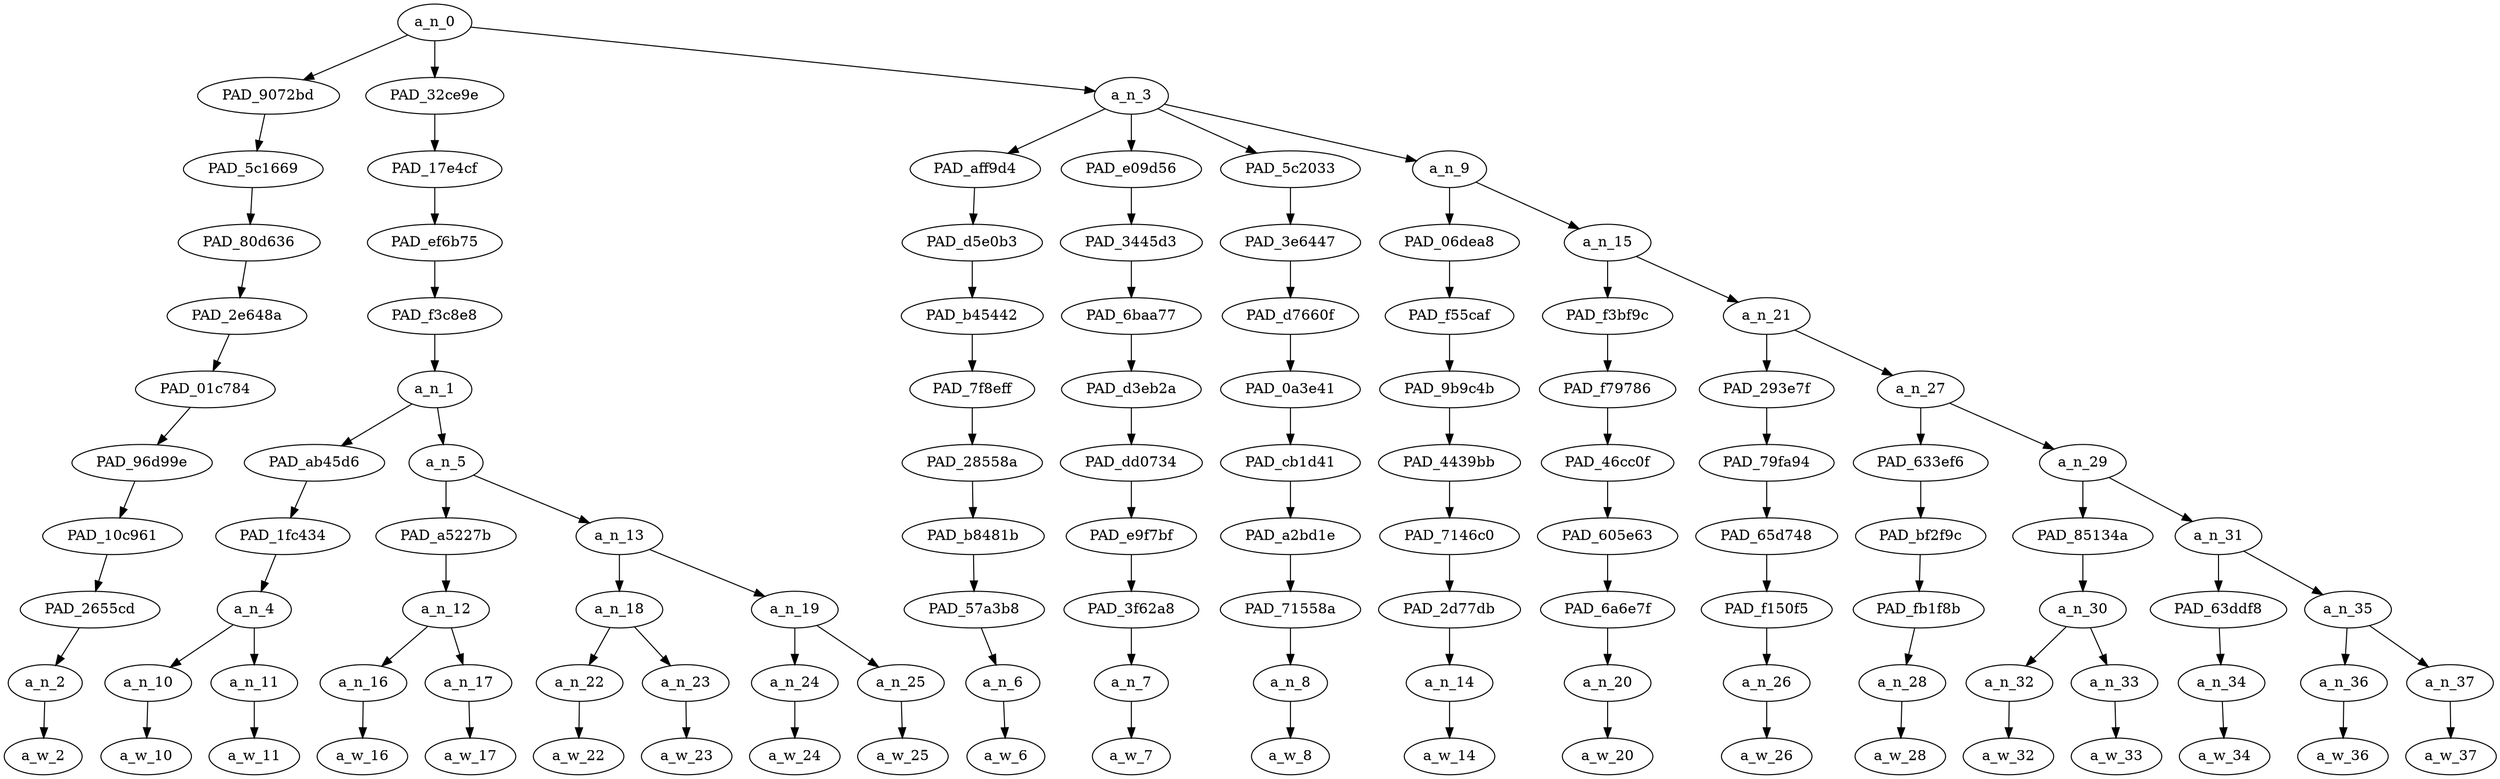 strict digraph "" {
	a_n_0	[div_dir=1,
		index=0,
		level=10,
		pos="7.003255208333333,10!",
		text_span="[0, 1, 2, 3, 4, 5, 6, 7, 8, 9, 10, 11, 12, 13, 14, 15, 16, 17, 18, 19, 20]",
		value=1.00000000];
	PAD_9072bd	[div_dir=-1,
		index=1,
		level=9,
		pos="8.0,9!",
		text_span="[8]",
		value=0.03312619];
	a_n_0 -> PAD_9072bd;
	PAD_32ce9e	[div_dir=1,
		index=0,
		level=9,
		pos="2.25,9!",
		text_span="[0, 1, 2, 3, 4, 5, 6, 7]",
		value=0.52962595];
	a_n_0 -> PAD_32ce9e;
	a_n_3	[div_dir=1,
		index=2,
		level=9,
		pos="10.759765625,9!",
		text_span="[9, 10, 11, 12, 13, 14, 15, 16, 17, 18, 19, 20]",
		value=0.43599684];
	a_n_0 -> a_n_3;
	PAD_5c1669	[div_dir=-1,
		index=1,
		level=8,
		pos="8.0,8!",
		text_span="[8]",
		value=0.03312619];
	PAD_9072bd -> PAD_5c1669;
	PAD_80d636	[div_dir=-1,
		index=1,
		level=7,
		pos="8.0,7!",
		text_span="[8]",
		value=0.03312619];
	PAD_5c1669 -> PAD_80d636;
	PAD_2e648a	[div_dir=-1,
		index=1,
		level=6,
		pos="8.0,6!",
		text_span="[8]",
		value=0.03312619];
	PAD_80d636 -> PAD_2e648a;
	PAD_01c784	[div_dir=-1,
		index=1,
		level=5,
		pos="8.0,5!",
		text_span="[8]",
		value=0.03312619];
	PAD_2e648a -> PAD_01c784;
	PAD_96d99e	[div_dir=-1,
		index=2,
		level=4,
		pos="8.0,4!",
		text_span="[8]",
		value=0.03312619];
	PAD_01c784 -> PAD_96d99e;
	PAD_10c961	[div_dir=-1,
		index=3,
		level=3,
		pos="8.0,3!",
		text_span="[8]",
		value=0.03312619];
	PAD_96d99e -> PAD_10c961;
	PAD_2655cd	[div_dir=-1,
		index=4,
		level=2,
		pos="8.0,2!",
		text_span="[8]",
		value=0.03312619];
	PAD_10c961 -> PAD_2655cd;
	a_n_2	[div_dir=-1,
		index=8,
		level=1,
		pos="8.0,1!",
		text_span="[8]",
		value=0.03312619];
	PAD_2655cd -> a_n_2;
	a_w_2	[div_dir=0,
		index=8,
		level=0,
		pos="8,0!",
		text_span="[8]",
		value=you];
	a_n_2 -> a_w_2;
	PAD_17e4cf	[div_dir=1,
		index=0,
		level=8,
		pos="2.25,8!",
		text_span="[0, 1, 2, 3, 4, 5, 6, 7]",
		value=0.52962595];
	PAD_32ce9e -> PAD_17e4cf;
	PAD_ef6b75	[div_dir=1,
		index=0,
		level=7,
		pos="2.25,7!",
		text_span="[0, 1, 2, 3, 4, 5, 6, 7]",
		value=0.52962595];
	PAD_17e4cf -> PAD_ef6b75;
	PAD_f3c8e8	[div_dir=1,
		index=0,
		level=6,
		pos="2.25,6!",
		text_span="[0, 1, 2, 3, 4, 5, 6, 7]",
		value=0.52962595];
	PAD_ef6b75 -> PAD_f3c8e8;
	a_n_1	[div_dir=1,
		index=0,
		level=5,
		pos="2.25,5!",
		text_span="[0, 1, 2, 3, 4, 5, 6, 7]",
		value=0.52962595];
	PAD_f3c8e8 -> a_n_1;
	PAD_ab45d6	[div_dir=1,
		index=0,
		level=4,
		pos="0.5,4!",
		text_span="[0, 1]",
		value=0.10518485];
	a_n_1 -> PAD_ab45d6;
	a_n_5	[div_dir=1,
		index=1,
		level=4,
		pos="4.0,4!",
		text_span="[2, 3, 4, 5, 6, 7]",
		value=0.42286927];
	a_n_1 -> a_n_5;
	PAD_1fc434	[div_dir=1,
		index=0,
		level=3,
		pos="0.5,3!",
		text_span="[0, 1]",
		value=0.10518485];
	PAD_ab45d6 -> PAD_1fc434;
	a_n_4	[div_dir=1,
		index=0,
		level=2,
		pos="0.5,2!",
		text_span="[0, 1]",
		value=0.10518485];
	PAD_1fc434 -> a_n_4;
	a_n_10	[div_dir=1,
		index=0,
		level=1,
		pos="0.0,1!",
		text_span="[0]",
		value=0.03994131];
	a_n_4 -> a_n_10;
	a_n_11	[div_dir=1,
		index=1,
		level=1,
		pos="1.0,1!",
		text_span="[1]",
		value=0.06461283];
	a_n_4 -> a_n_11;
	a_w_10	[div_dir=0,
		index=0,
		level=0,
		pos="0,0!",
		text_span="[0]",
		value=an];
	a_n_10 -> a_w_10;
	a_w_11	[div_dir=0,
		index=1,
		level=0,
		pos="1,0!",
		text_span="[1]",
		value=idiot];
	a_n_11 -> a_w_11;
	PAD_a5227b	[div_dir=1,
		index=1,
		level=3,
		pos="2.5,3!",
		text_span="[2, 3]",
		value=0.23086390];
	a_n_5 -> PAD_a5227b;
	a_n_13	[div_dir=1,
		index=2,
		level=3,
		pos="5.5,3!",
		text_span="[4, 5, 6, 7]",
		value=0.19056229];
	a_n_5 -> a_n_13;
	a_n_12	[div_dir=1,
		index=1,
		level=2,
		pos="2.5,2!",
		text_span="[2, 3]",
		value=0.23086390];
	PAD_a5227b -> a_n_12;
	a_n_16	[div_dir=1,
		index=2,
		level=1,
		pos="2.0,1!",
		text_span="[2]",
		value=0.04944154];
	a_n_12 -> a_n_16;
	a_n_17	[div_dir=1,
		index=3,
		level=1,
		pos="3.0,1!",
		text_span="[3]",
		value=0.18012988];
	a_n_12 -> a_n_17;
	a_w_16	[div_dir=0,
		index=2,
		level=0,
		pos="2,0!",
		text_span="[2]",
		value=a];
	a_n_16 -> a_w_16;
	a_w_17	[div_dir=0,
		index=3,
		level=0,
		pos="3,0!",
		text_span="[3]",
		value=nigger];
	a_n_17 -> a_w_17;
	a_n_18	[div_dir=1,
		index=2,
		level=2,
		pos="4.5,2!",
		text_span="[4, 5]",
		value=0.10093756];
	a_n_13 -> a_n_18;
	a_n_19	[div_dir=1,
		index=3,
		level=2,
		pos="6.5,2!",
		text_span="[6, 7]",
		value=0.08884899];
	a_n_13 -> a_n_19;
	a_n_22	[div_dir=1,
		index=4,
		level=1,
		pos="4.0,1!",
		text_span="[4]",
		value=0.03875793];
	a_n_18 -> a_n_22;
	a_n_23	[div_dir=1,
		index=5,
		level=1,
		pos="5.0,1!",
		text_span="[5]",
		value=0.06163940];
	a_n_18 -> a_n_23;
	a_w_22	[div_dir=0,
		index=4,
		level=0,
		pos="4,0!",
		text_span="[4]",
		value=a1];
	a_n_22 -> a_w_22;
	a_w_23	[div_dir=0,
		index=5,
		level=0,
		pos="5,0!",
		text_span="[5]",
		value=jew];
	a_n_23 -> a_w_23;
	a_n_24	[div_dir=1,
		index=6,
		level=1,
		pos="6.0,1!",
		text_span="[6]",
		value=0.03089204];
	a_n_19 -> a_n_24;
	a_n_25	[div_dir=1,
		index=7,
		level=1,
		pos="7.0,1!",
		text_span="[7]",
		value=0.05739922];
	a_n_19 -> a_n_25;
	a_w_24	[div_dir=0,
		index=6,
		level=0,
		pos="6,0!",
		text_span="[6]",
		value=a2];
	a_n_24 -> a_w_24;
	a_w_25	[div_dir=0,
		index=7,
		level=0,
		pos="7,0!",
		text_span="[7]",
		value=muslim];
	a_n_25 -> a_w_25;
	PAD_aff9d4	[div_dir=1,
		index=2,
		level=8,
		pos="9.0,8!",
		text_span="[9]",
		value=0.02513326];
	a_n_3 -> PAD_aff9d4;
	PAD_e09d56	[div_dir=-1,
		index=3,
		level=8,
		pos="10.0,8!",
		text_span="[10]",
		value=0.02334232];
	a_n_3 -> PAD_e09d56;
	PAD_5c2033	[div_dir=1,
		index=4,
		level=8,
		pos="11.0,8!",
		text_span="[11]",
		value=0.03296707];
	a_n_3 -> PAD_5c2033;
	a_n_9	[div_dir=1,
		index=5,
		level=8,
		pos="13.0390625,8!",
		text_span="[12, 13, 14, 15, 16, 17, 18, 19, 20]",
		value=0.35415423];
	a_n_3 -> a_n_9;
	PAD_d5e0b3	[div_dir=1,
		index=2,
		level=7,
		pos="9.0,7!",
		text_span="[9]",
		value=0.02513326];
	PAD_aff9d4 -> PAD_d5e0b3;
	PAD_b45442	[div_dir=1,
		index=2,
		level=6,
		pos="9.0,6!",
		text_span="[9]",
		value=0.02513326];
	PAD_d5e0b3 -> PAD_b45442;
	PAD_7f8eff	[div_dir=1,
		index=2,
		level=5,
		pos="9.0,5!",
		text_span="[9]",
		value=0.02513326];
	PAD_b45442 -> PAD_7f8eff;
	PAD_28558a	[div_dir=1,
		index=3,
		level=4,
		pos="9.0,4!",
		text_span="[9]",
		value=0.02513326];
	PAD_7f8eff -> PAD_28558a;
	PAD_b8481b	[div_dir=1,
		index=4,
		level=3,
		pos="9.0,3!",
		text_span="[9]",
		value=0.02513326];
	PAD_28558a -> PAD_b8481b;
	PAD_57a3b8	[div_dir=1,
		index=5,
		level=2,
		pos="9.0,2!",
		text_span="[9]",
		value=0.02513326];
	PAD_b8481b -> PAD_57a3b8;
	a_n_6	[div_dir=1,
		index=9,
		level=1,
		pos="9.0,1!",
		text_span="[9]",
		value=0.02513326];
	PAD_57a3b8 -> a_n_6;
	a_w_6	[div_dir=0,
		index=9,
		level=0,
		pos="9,0!",
		text_span="[9]",
		value=are];
	a_n_6 -> a_w_6;
	PAD_3445d3	[div_dir=-1,
		index=3,
		level=7,
		pos="10.0,7!",
		text_span="[10]",
		value=0.02334232];
	PAD_e09d56 -> PAD_3445d3;
	PAD_6baa77	[div_dir=-1,
		index=3,
		level=6,
		pos="10.0,6!",
		text_span="[10]",
		value=0.02334232];
	PAD_3445d3 -> PAD_6baa77;
	PAD_d3eb2a	[div_dir=-1,
		index=3,
		level=5,
		pos="10.0,5!",
		text_span="[10]",
		value=0.02334232];
	PAD_6baa77 -> PAD_d3eb2a;
	PAD_dd0734	[div_dir=-1,
		index=4,
		level=4,
		pos="10.0,4!",
		text_span="[10]",
		value=0.02334232];
	PAD_d3eb2a -> PAD_dd0734;
	PAD_e9f7bf	[div_dir=-1,
		index=5,
		level=3,
		pos="10.0,3!",
		text_span="[10]",
		value=0.02334232];
	PAD_dd0734 -> PAD_e9f7bf;
	PAD_3f62a8	[div_dir=-1,
		index=6,
		level=2,
		pos="10.0,2!",
		text_span="[10]",
		value=0.02334232];
	PAD_e9f7bf -> PAD_3f62a8;
	a_n_7	[div_dir=-1,
		index=10,
		level=1,
		pos="10.0,1!",
		text_span="[10]",
		value=0.02334232];
	PAD_3f62a8 -> a_n_7;
	a_w_7	[div_dir=0,
		index=10,
		level=0,
		pos="10,0!",
		text_span="[10]",
		value=not];
	a_n_7 -> a_w_7;
	PAD_3e6447	[div_dir=1,
		index=4,
		level=7,
		pos="11.0,7!",
		text_span="[11]",
		value=0.03296707];
	PAD_5c2033 -> PAD_3e6447;
	PAD_d7660f	[div_dir=1,
		index=4,
		level=6,
		pos="11.0,6!",
		text_span="[11]",
		value=0.03296707];
	PAD_3e6447 -> PAD_d7660f;
	PAD_0a3e41	[div_dir=1,
		index=4,
		level=5,
		pos="11.0,5!",
		text_span="[11]",
		value=0.03296707];
	PAD_d7660f -> PAD_0a3e41;
	PAD_cb1d41	[div_dir=1,
		index=5,
		level=4,
		pos="11.0,4!",
		text_span="[11]",
		value=0.03296707];
	PAD_0a3e41 -> PAD_cb1d41;
	PAD_a2bd1e	[div_dir=1,
		index=6,
		level=3,
		pos="11.0,3!",
		text_span="[11]",
		value=0.03296707];
	PAD_cb1d41 -> PAD_a2bd1e;
	PAD_71558a	[div_dir=1,
		index=7,
		level=2,
		pos="11.0,2!",
		text_span="[11]",
		value=0.03296707];
	PAD_a2bd1e -> PAD_71558a;
	a_n_8	[div_dir=1,
		index=11,
		level=1,
		pos="11.0,1!",
		text_span="[11]",
		value=0.03296707];
	PAD_71558a -> a_n_8;
	a_w_8	[div_dir=0,
		index=11,
		level=0,
		pos="11,0!",
		text_span="[11]",
		value=british];
	a_n_8 -> a_w_8;
	PAD_06dea8	[div_dir=1,
		index=5,
		level=7,
		pos="12.0,7!",
		text_span="[12]",
		value=0.02577147];
	a_n_9 -> PAD_06dea8;
	a_n_15	[div_dir=1,
		index=6,
		level=7,
		pos="14.078125,7!",
		text_span="[13, 14, 15, 16, 17, 18, 19, 20]",
		value=0.32795907];
	a_n_9 -> a_n_15;
	PAD_f55caf	[div_dir=1,
		index=5,
		level=6,
		pos="12.0,6!",
		text_span="[12]",
		value=0.02577147];
	PAD_06dea8 -> PAD_f55caf;
	PAD_9b9c4b	[div_dir=1,
		index=5,
		level=5,
		pos="12.0,5!",
		text_span="[12]",
		value=0.02577147];
	PAD_f55caf -> PAD_9b9c4b;
	PAD_4439bb	[div_dir=1,
		index=6,
		level=4,
		pos="12.0,4!",
		text_span="[12]",
		value=0.02577147];
	PAD_9b9c4b -> PAD_4439bb;
	PAD_7146c0	[div_dir=1,
		index=7,
		level=3,
		pos="12.0,3!",
		text_span="[12]",
		value=0.02577147];
	PAD_4439bb -> PAD_7146c0;
	PAD_2d77db	[div_dir=1,
		index=8,
		level=2,
		pos="12.0,2!",
		text_span="[12]",
		value=0.02577147];
	PAD_7146c0 -> PAD_2d77db;
	a_n_14	[div_dir=1,
		index=12,
		level=1,
		pos="12.0,1!",
		text_span="[12]",
		value=0.02577147];
	PAD_2d77db -> a_n_14;
	a_w_14	[div_dir=0,
		index=12,
		level=0,
		pos="12,0!",
		text_span="[12]",
		value=if];
	a_n_14 -> a_w_14;
	PAD_f3bf9c	[div_dir=-1,
		index=6,
		level=6,
		pos="13.0,6!",
		text_span="[13]",
		value=0.03125136];
	a_n_15 -> PAD_f3bf9c;
	a_n_21	[div_dir=1,
		index=7,
		level=6,
		pos="15.15625,6!",
		text_span="[14, 15, 16, 17, 18, 19, 20]",
		value=0.29628630];
	a_n_15 -> a_n_21;
	PAD_f79786	[div_dir=-1,
		index=6,
		level=5,
		pos="13.0,5!",
		text_span="[13]",
		value=0.03125136];
	PAD_f3bf9c -> PAD_f79786;
	PAD_46cc0f	[div_dir=-1,
		index=7,
		level=4,
		pos="13.0,4!",
		text_span="[13]",
		value=0.03125136];
	PAD_f79786 -> PAD_46cc0f;
	PAD_605e63	[div_dir=-1,
		index=8,
		level=3,
		pos="13.0,3!",
		text_span="[13]",
		value=0.03125136];
	PAD_46cc0f -> PAD_605e63;
	PAD_6a6e7f	[div_dir=-1,
		index=9,
		level=2,
		pos="13.0,2!",
		text_span="[13]",
		value=0.03125136];
	PAD_605e63 -> PAD_6a6e7f;
	a_n_20	[div_dir=-1,
		index=13,
		level=1,
		pos="13.0,1!",
		text_span="[13]",
		value=0.03125136];
	PAD_6a6e7f -> a_n_20;
	a_w_20	[div_dir=0,
		index=13,
		level=0,
		pos="13,0!",
		text_span="[13]",
		value=you1];
	a_n_20 -> a_w_20;
	PAD_293e7f	[div_dir=1,
		index=7,
		level=5,
		pos="14.0,5!",
		text_span="[14]",
		value=0.03431367];
	a_n_21 -> PAD_293e7f;
	a_n_27	[div_dir=1,
		index=8,
		level=5,
		pos="16.3125,5!",
		text_span="[15, 16, 17, 18, 19, 20]",
		value=0.26151930];
	a_n_21 -> a_n_27;
	PAD_79fa94	[div_dir=1,
		index=8,
		level=4,
		pos="14.0,4!",
		text_span="[14]",
		value=0.03431367];
	PAD_293e7f -> PAD_79fa94;
	PAD_65d748	[div_dir=1,
		index=9,
		level=3,
		pos="14.0,3!",
		text_span="[14]",
		value=0.03431367];
	PAD_79fa94 -> PAD_65d748;
	PAD_f150f5	[div_dir=1,
		index=10,
		level=2,
		pos="14.0,2!",
		text_span="[14]",
		value=0.03431367];
	PAD_65d748 -> PAD_f150f5;
	a_n_26	[div_dir=1,
		index=14,
		level=1,
		pos="14.0,1!",
		text_span="[14]",
		value=0.03431367];
	PAD_f150f5 -> a_n_26;
	a_w_26	[div_dir=0,
		index=14,
		level=0,
		pos="14,0!",
		text_span="[14]",
		value=live];
	a_n_26 -> a_w_26;
	PAD_633ef6	[div_dir=1,
		index=9,
		level=4,
		pos="15.0,4!",
		text_span="[15]",
		value=0.02686671];
	a_n_27 -> PAD_633ef6;
	a_n_29	[div_dir=1,
		index=10,
		level=4,
		pos="17.625,4!",
		text_span="[16, 17, 18, 19, 20]",
		value=0.23424414];
	a_n_27 -> a_n_29;
	PAD_bf2f9c	[div_dir=1,
		index=10,
		level=3,
		pos="15.0,3!",
		text_span="[15]",
		value=0.02686671];
	PAD_633ef6 -> PAD_bf2f9c;
	PAD_fb1f8b	[div_dir=1,
		index=11,
		level=2,
		pos="15.0,2!",
		text_span="[15]",
		value=0.02686671];
	PAD_bf2f9c -> PAD_fb1f8b;
	a_n_28	[div_dir=1,
		index=15,
		level=1,
		pos="15.0,1!",
		text_span="[15]",
		value=0.02686671];
	PAD_fb1f8b -> a_n_28;
	a_w_28	[div_dir=0,
		index=15,
		level=0,
		pos="15,0!",
		text_span="[15]",
		value=in];
	a_n_28 -> a_w_28;
	PAD_85134a	[div_dir=1,
		index=11,
		level=3,
		pos="16.5,3!",
		text_span="[16, 17]",
		value=0.13702718];
	a_n_29 -> PAD_85134a;
	a_n_31	[div_dir=1,
		index=12,
		level=3,
		pos="18.75,3!",
		text_span="[18, 19, 20]",
		value=0.09679771];
	a_n_29 -> a_n_31;
	a_n_30	[div_dir=1,
		index=12,
		level=2,
		pos="16.5,2!",
		text_span="[16, 17]",
		value=0.13702718];
	PAD_85134a -> a_n_30;
	a_n_32	[div_dir=1,
		index=16,
		level=1,
		pos="16.0,1!",
		text_span="[16]",
		value=0.03503584];
	a_n_30 -> a_n_32;
	a_n_33	[div_dir=1,
		index=17,
		level=1,
		pos="17.0,1!",
		text_span="[17]",
		value=0.10152953];
	a_n_30 -> a_n_33;
	a_w_32	[div_dir=0,
		index=16,
		level=0,
		pos="16,0!",
		text_span="[16]",
		value=that];
	a_n_32 -> a_w_32;
	a_w_33	[div_dir=0,
		index=17,
		level=0,
		pos="17,0!",
		text_span="[17]",
		value=cunt];
	a_n_33 -> a_w_33;
	PAD_63ddf8	[div_dir=1,
		index=13,
		level=2,
		pos="18.0,2!",
		text_span="[18]",
		value=0.02858976];
	a_n_31 -> PAD_63ddf8;
	a_n_35	[div_dir=1,
		index=14,
		level=2,
		pos="19.5,2!",
		text_span="[19, 20]",
		value=0.06808016];
	a_n_31 -> a_n_35;
	a_n_34	[div_dir=1,
		index=18,
		level=1,
		pos="18.0,1!",
		text_span="[18]",
		value=0.02858976];
	PAD_63ddf8 -> a_n_34;
	a_w_34	[div_dir=0,
		index=18,
		level=0,
		pos="18,0!",
		text_span="[18]",
		value=of];
	a_n_34 -> a_w_34;
	a_n_36	[div_dir=1,
		index=19,
		level=1,
		pos="19.0,1!",
		text_span="[19]",
		value=0.03027866];
	a_n_35 -> a_n_36;
	a_n_37	[div_dir=1,
		index=20,
		level=1,
		pos="20.0,1!",
		text_span="[20]",
		value=0.03767757];
	a_n_35 -> a_n_37;
	a_w_36	[div_dir=0,
		index=19,
		level=0,
		pos="19,0!",
		text_span="[19]",
		value=a3];
	a_n_36 -> a_w_36;
	a_w_37	[div_dir=0,
		index=20,
		level=0,
		pos="20,0!",
		text_span="[20]",
		value=place];
	a_n_37 -> a_w_37;
}
